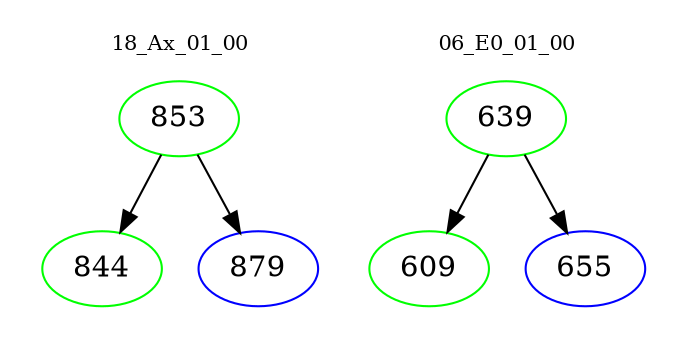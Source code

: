 digraph{
subgraph cluster_0 {
color = white
label = "18_Ax_01_00";
fontsize=10;
T0_853 [label="853", color="green"]
T0_853 -> T0_844 [color="black"]
T0_844 [label="844", color="green"]
T0_853 -> T0_879 [color="black"]
T0_879 [label="879", color="blue"]
}
subgraph cluster_1 {
color = white
label = "06_E0_01_00";
fontsize=10;
T1_639 [label="639", color="green"]
T1_639 -> T1_609 [color="black"]
T1_609 [label="609", color="green"]
T1_639 -> T1_655 [color="black"]
T1_655 [label="655", color="blue"]
}
}
